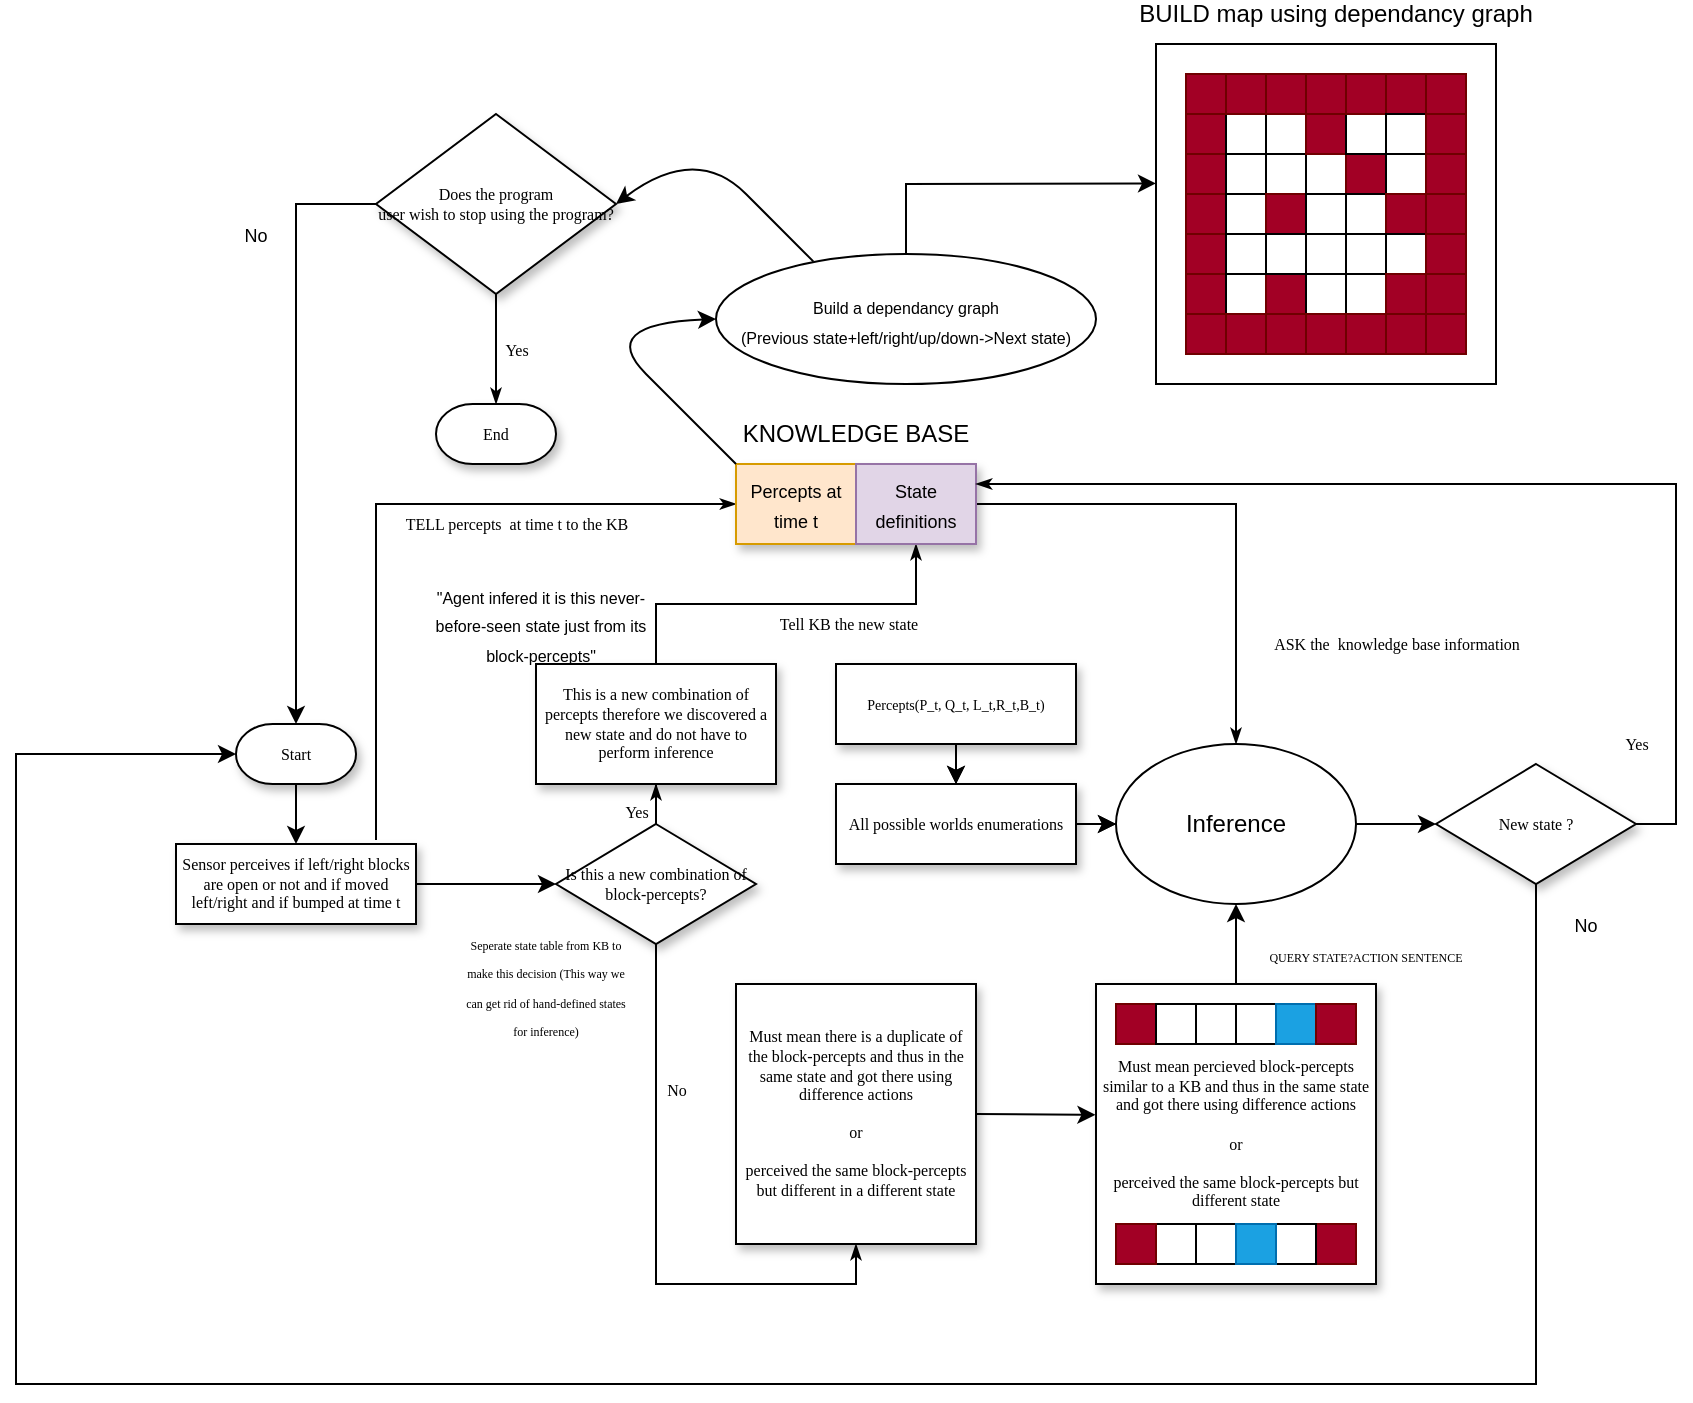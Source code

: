 <mxfile version="13.6.2" type="device"><diagram name="Page-1" id="edf60f1a-56cd-e834-aa8a-f176f3a09ee4"><mxGraphModel dx="974" dy="1485" grid="1" gridSize="10" guides="1" tooltips="1" connect="1" arrows="1" fold="1" page="1" pageScale="1" pageWidth="1100" pageHeight="850" background="#ffffff" math="0" shadow="0"><root><mxCell id="0"/><mxCell id="1" parent="0"/><mxCell id="60e70716793133e9-33" value="Yes" style="edgeStyle=orthogonalEdgeStyle;rounded=0;html=1;labelBackgroundColor=none;startSize=5;endArrow=classicThin;endFill=1;endSize=5;jettySize=auto;orthogonalLoop=1;strokeWidth=1;fontFamily=Verdana;fontSize=8;entryX=0.5;entryY=1;entryDx=0;entryDy=0;" parent="1" source="60e70716793133e9-5" target="8ehL38W8PpX47Vig3ZxC-15" edge="1"><mxGeometry x="-0.778" y="10" relative="1" as="geometry"><mxPoint as="offset"/><mxPoint x="500" y="260" as="targetPoint"/><Array as="points"/></mxGeometry></mxCell><mxCell id="60e70716793133e9-5" value="Is this a new combination of block-percepts?" style="rhombus;whiteSpace=wrap;html=1;rounded=0;shadow=1;labelBackgroundColor=none;strokeWidth=1;fontFamily=Verdana;fontSize=8;align=center;" parent="1" vertex="1"><mxGeometry x="450" y="320" width="100" height="60" as="geometry"/></mxCell><mxCell id="8ehL38W8PpX47Vig3ZxC-1" value="Sensor perceives if left/right blocks are open or not and if moved left/right and if bumped at time t" style="whiteSpace=wrap;html=1;rounded=0;shadow=1;labelBackgroundColor=none;strokeWidth=1;fontFamily=Verdana;fontSize=8;align=center;" parent="1" vertex="1"><mxGeometry x="260" y="330" width="120" height="40" as="geometry"/></mxCell><mxCell id="8ehL38W8PpX47Vig3ZxC-2" value="" style="endArrow=classic;html=1;exitX=1;exitY=0.5;exitDx=0;exitDy=0;entryX=0;entryY=0.5;entryDx=0;entryDy=0;" parent="1" source="8ehL38W8PpX47Vig3ZxC-1" target="60e70716793133e9-5" edge="1"><mxGeometry width="50" height="50" relative="1" as="geometry"><mxPoint x="260" y="265" as="sourcePoint"/><mxPoint x="310" y="215" as="targetPoint"/></mxGeometry></mxCell><mxCell id="8ehL38W8PpX47Vig3ZxC-13" value="" style="edgeStyle=orthogonalEdgeStyle;rounded=0;orthogonalLoop=1;jettySize=auto;html=1;" parent="1" source="8ehL38W8PpX47Vig3ZxC-11" target="8ehL38W8PpX47Vig3ZxC-1" edge="1"><mxGeometry relative="1" as="geometry"/></mxCell><mxCell id="8ehL38W8PpX47Vig3ZxC-11" value="Start" style="strokeWidth=1;html=1;shape=mxgraph.flowchart.terminator;whiteSpace=wrap;rounded=0;shadow=1;labelBackgroundColor=none;fontFamily=Verdana;fontSize=8;align=center;" parent="1" vertex="1"><mxGeometry x="290" y="270" width="60" height="30" as="geometry"/></mxCell><mxCell id="8ehL38W8PpX47Vig3ZxC-15" value="This is a new combination of percepts therefore we discovered a new state and do not have to perform inference" style="whiteSpace=wrap;html=1;rounded=0;shadow=1;labelBackgroundColor=none;strokeWidth=1;fontFamily=Verdana;fontSize=8;align=center;" parent="1" vertex="1"><mxGeometry x="440" y="240" width="120" height="60" as="geometry"/></mxCell><mxCell id="8ehL38W8PpX47Vig3ZxC-16" value="" style="whiteSpace=wrap;html=1;rounded=0;shadow=1;labelBackgroundColor=none;strokeWidth=1;fontFamily=Verdana;fontSize=8;align=center;" parent="1" vertex="1"><mxGeometry x="540" y="140" width="120" height="40" as="geometry"/></mxCell><mxCell id="8ehL38W8PpX47Vig3ZxC-20" value="Tell KB the new state" style="edgeStyle=orthogonalEdgeStyle;rounded=0;html=1;labelBackgroundColor=none;startSize=5;endArrow=classicThin;endFill=1;endSize=5;jettySize=auto;orthogonalLoop=1;strokeWidth=1;fontFamily=Verdana;fontSize=8;entryX=0.75;entryY=1;entryDx=0;entryDy=0;exitX=0.5;exitY=0;exitDx=0;exitDy=0;" parent="1" source="8ehL38W8PpX47Vig3ZxC-15" target="8ehL38W8PpX47Vig3ZxC-16" edge="1"><mxGeometry x="0.32" y="-10" relative="1" as="geometry"><mxPoint as="offset"/><mxPoint x="580" y="230" as="sourcePoint"/><mxPoint x="580" y="190" as="targetPoint"/><Array as="points"/></mxGeometry></mxCell><mxCell id="8ehL38W8PpX47Vig3ZxC-25" value="No" style="edgeStyle=orthogonalEdgeStyle;rounded=0;html=1;labelBackgroundColor=none;startSize=5;endArrow=classicThin;endFill=1;endSize=5;jettySize=auto;orthogonalLoop=1;strokeWidth=1;fontFamily=Verdana;fontSize=8;exitX=0.5;exitY=1;exitDx=0;exitDy=0;entryX=0.5;entryY=1;entryDx=0;entryDy=0;" parent="1" source="60e70716793133e9-5" target="8ehL38W8PpX47Vig3ZxC-26" edge="1"><mxGeometry x="-0.5" y="10" relative="1" as="geometry"><mxPoint as="offset"/><mxPoint x="530" y="550" as="sourcePoint"/><mxPoint x="600" y="485" as="targetPoint"/><Array as="points"><mxPoint x="500" y="550"/><mxPoint x="600" y="550"/></Array></mxGeometry></mxCell><mxCell id="8ehL38W8PpX47Vig3ZxC-26" value="Must mean there is a duplicate of the block-percepts and thus in the same state and got there using difference actions &lt;br&gt;&lt;br&gt;or &lt;br&gt;&lt;br&gt;perceived the same block-percepts but different in a different state" style="whiteSpace=wrap;html=1;rounded=0;shadow=1;labelBackgroundColor=none;strokeWidth=1;fontFamily=Verdana;fontSize=8;align=center;" parent="1" vertex="1"><mxGeometry x="540" y="400" width="120" height="130" as="geometry"/></mxCell><mxCell id="8ehL38W8PpX47Vig3ZxC-48" style="edgeStyle=orthogonalEdgeStyle;rounded=0;orthogonalLoop=1;jettySize=auto;html=1;exitX=1;exitY=0.5;exitDx=0;exitDy=0;entryX=0;entryY=0.5;entryDx=0;entryDy=0;" parent="1" source="8ehL38W8PpX47Vig3ZxC-27" target="8ehL38W8PpX47Vig3ZxC-47" edge="1"><mxGeometry relative="1" as="geometry"/></mxCell><mxCell id="8ehL38W8PpX47Vig3ZxC-27" value="Inference" style="ellipse;whiteSpace=wrap;html=1;" parent="1" vertex="1"><mxGeometry x="730" y="280" width="120" height="80" as="geometry"/></mxCell><mxCell id="8ehL38W8PpX47Vig3ZxC-28" value="" style="endArrow=classic;html=1;entryX=0;entryY=0.5;entryDx=0;entryDy=0;" parent="1" target="8ehL38W8PpX47Vig3ZxC-27" edge="1"><mxGeometry width="50" height="50" relative="1" as="geometry"><mxPoint x="690" y="320" as="sourcePoint"/><mxPoint x="690" y="290" as="targetPoint"/></mxGeometry></mxCell><mxCell id="8ehL38W8PpX47Vig3ZxC-30" value="" style="edgeStyle=orthogonalEdgeStyle;rounded=0;orthogonalLoop=1;jettySize=auto;html=1;exitX=1;exitY=0.5;exitDx=0;exitDy=0;" parent="1" source="8ehL38W8PpX47Vig3ZxC-29" target="8ehL38W8PpX47Vig3ZxC-27" edge="1"><mxGeometry relative="1" as="geometry"/></mxCell><mxCell id="8ehL38W8PpX47Vig3ZxC-29" value="All possible worlds enumerations" style="whiteSpace=wrap;html=1;rounded=0;shadow=1;labelBackgroundColor=none;strokeWidth=1;fontFamily=Verdana;fontSize=8;align=center;" parent="1" vertex="1"><mxGeometry x="590" y="300" width="120" height="40" as="geometry"/></mxCell><mxCell id="8ehL38W8PpX47Vig3ZxC-32" value="Yes" style="edgeStyle=orthogonalEdgeStyle;rounded=0;html=1;labelBackgroundColor=none;startSize=5;endArrow=classicThin;endFill=1;endSize=5;jettySize=auto;orthogonalLoop=1;strokeWidth=1;fontFamily=Verdana;fontSize=8;entryX=0.5;entryY=0;entryDx=0;entryDy=0;exitX=1;exitY=0.5;exitDx=0;exitDy=0;" parent="1" source="8ehL38W8PpX47Vig3ZxC-16" target="8ehL38W8PpX47Vig3ZxC-27" edge="1"><mxGeometry x="1" y="200" relative="1" as="geometry"><mxPoint as="offset"/><mxPoint x="730" y="218.6" as="sourcePoint"/><mxPoint x="792.56" y="160.0" as="targetPoint"/><Array as="points"/></mxGeometry></mxCell><mxCell id="8ehL38W8PpX47Vig3ZxC-35" value="TELL percepts&amp;nbsp; at time t to the KB" style="edgeStyle=orthogonalEdgeStyle;rounded=0;html=1;labelBackgroundColor=none;startSize=5;endArrow=classicThin;endFill=1;endSize=5;jettySize=auto;orthogonalLoop=1;strokeWidth=1;fontFamily=Verdana;fontSize=8;entryX=0;entryY=0.5;entryDx=0;entryDy=0;" parent="1" target="8ehL38W8PpX47Vig3ZxC-16" edge="1"><mxGeometry x="0.369" y="-10" relative="1" as="geometry"><mxPoint as="offset"/><mxPoint x="360" y="328" as="sourcePoint"/><mxPoint x="422.56" y="160.0" as="targetPoint"/><Array as="points"><mxPoint x="360" y="160"/></Array></mxGeometry></mxCell><mxCell id="8ehL38W8PpX47Vig3ZxC-36" value="&lt;font style=&quot;font-size: 6px&quot; face=&quot;Verdana&quot;&gt;Seperate state table from KB to make this decision (This way we can get rid of hand-defined states for inference)&lt;/font&gt;" style="text;html=1;strokeColor=none;fillColor=none;align=center;verticalAlign=middle;whiteSpace=wrap;rounded=0;" parent="1" vertex="1"><mxGeometry x="400" y="370" width="90" height="60" as="geometry"/></mxCell><mxCell id="8ehL38W8PpX47Vig3ZxC-37" value="" style="endArrow=classic;html=1;entryX=0.5;entryY=0;entryDx=0;entryDy=0;" parent="1" target="8ehL38W8PpX47Vig3ZxC-29" edge="1"><mxGeometry width="50" height="50" relative="1" as="geometry"><mxPoint x="650" y="260" as="sourcePoint"/><mxPoint x="680" y="230" as="targetPoint"/></mxGeometry></mxCell><mxCell id="8ehL38W8PpX47Vig3ZxC-39" value="" style="edgeStyle=orthogonalEdgeStyle;rounded=0;orthogonalLoop=1;jettySize=auto;html=1;" parent="1" source="8ehL38W8PpX47Vig3ZxC-38" target="8ehL38W8PpX47Vig3ZxC-29" edge="1"><mxGeometry relative="1" as="geometry"/></mxCell><mxCell id="8ehL38W8PpX47Vig3ZxC-38" value="&lt;font style=&quot;font-size: 7px&quot;&gt;Percepts(P_t, Q_t, L_t,R_t,B_t)&lt;/font&gt;" style="whiteSpace=wrap;html=1;rounded=0;shadow=1;labelBackgroundColor=none;strokeWidth=1;fontFamily=Verdana;fontSize=8;align=center;" parent="1" vertex="1"><mxGeometry x="590" y="240" width="120" height="40" as="geometry"/></mxCell><mxCell id="8ehL38W8PpX47Vig3ZxC-40" value="KNOWLEDGE BASE" style="text;html=1;strokeColor=none;fillColor=none;align=center;verticalAlign=middle;whiteSpace=wrap;rounded=0;" parent="1" vertex="1"><mxGeometry x="535" y="120" width="130" height="10" as="geometry"/></mxCell><mxCell id="8ehL38W8PpX47Vig3ZxC-42" value="&lt;font style=&quot;font-size: 9px&quot;&gt;Percepts at time t&lt;/font&gt;" style="rounded=0;whiteSpace=wrap;html=1;fillColor=#ffe6cc;strokeColor=#d79b00;" parent="1" vertex="1"><mxGeometry x="540" y="140" width="60" height="40" as="geometry"/></mxCell><mxCell id="8ehL38W8PpX47Vig3ZxC-43" value="&lt;font style=&quot;font-size: 9px&quot;&gt;State definitions&lt;/font&gt;" style="rounded=0;whiteSpace=wrap;html=1;fillColor=#e1d5e7;strokeColor=#9673a6;" parent="1" vertex="1"><mxGeometry x="600" y="140" width="60" height="40" as="geometry"/></mxCell><mxCell id="8ehL38W8PpX47Vig3ZxC-44" value="" style="endArrow=classic;html=1;exitX=1;exitY=0.5;exitDx=0;exitDy=0;entryX=-0.002;entryY=0.436;entryDx=0;entryDy=0;entryPerimeter=0;" parent="1" source="8ehL38W8PpX47Vig3ZxC-26" target="8ehL38W8PpX47Vig3ZxC-45" edge="1"><mxGeometry width="50" height="50" relative="1" as="geometry"><mxPoint x="780" y="470" as="sourcePoint"/><mxPoint x="830" y="420" as="targetPoint"/></mxGeometry></mxCell><mxCell id="8ehL38W8PpX47Vig3ZxC-45" value="Must mean percieved block-percepts similar to a KB and thus in the same state and got there using difference actions &lt;br&gt;&lt;br&gt;or &lt;br&gt;&lt;br&gt;perceived the same block-percepts but different state" style="whiteSpace=wrap;html=1;rounded=0;shadow=1;labelBackgroundColor=none;strokeWidth=1;fontFamily=Verdana;fontSize=8;align=center;" parent="1" vertex="1"><mxGeometry x="720" y="400" width="140" height="150" as="geometry"/></mxCell><mxCell id="8ehL38W8PpX47Vig3ZxC-46" value="" style="endArrow=classic;html=1;exitX=0.5;exitY=0;exitDx=0;exitDy=0;entryX=0.5;entryY=1;entryDx=0;entryDy=0;" parent="1" source="8ehL38W8PpX47Vig3ZxC-45" target="8ehL38W8PpX47Vig3ZxC-27" edge="1"><mxGeometry width="50" height="50" relative="1" as="geometry"><mxPoint x="850" y="390" as="sourcePoint"/><mxPoint x="900" y="340" as="targetPoint"/></mxGeometry></mxCell><mxCell id="8ehL38W8PpX47Vig3ZxC-47" value="New state ?" style="rhombus;whiteSpace=wrap;html=1;rounded=0;shadow=1;labelBackgroundColor=none;strokeWidth=1;fontFamily=Verdana;fontSize=8;align=center;" parent="1" vertex="1"><mxGeometry x="890" y="290" width="100" height="60" as="geometry"/></mxCell><mxCell id="8ehL38W8PpX47Vig3ZxC-49" value="" style="rounded=0;whiteSpace=wrap;html=1;" parent="1" vertex="1"><mxGeometry x="730" y="410" width="120" height="20" as="geometry"/></mxCell><mxCell id="8ehL38W8PpX47Vig3ZxC-50" value="" style="whiteSpace=wrap;html=1;aspect=fixed;fillColor=#a20025;strokeColor=#6F0000;fontColor=#ffffff;" parent="1" vertex="1"><mxGeometry x="730" y="410" width="20" height="20" as="geometry"/></mxCell><mxCell id="8ehL38W8PpX47Vig3ZxC-51" value="" style="whiteSpace=wrap;html=1;aspect=fixed;" parent="1" vertex="1"><mxGeometry x="750" y="410" width="20" height="20" as="geometry"/></mxCell><mxCell id="8ehL38W8PpX47Vig3ZxC-52" value="" style="whiteSpace=wrap;html=1;aspect=fixed;" parent="1" vertex="1"><mxGeometry x="770" y="410" width="20" height="20" as="geometry"/></mxCell><mxCell id="8ehL38W8PpX47Vig3ZxC-53" value="" style="whiteSpace=wrap;html=1;aspect=fixed;" parent="1" vertex="1"><mxGeometry x="790" y="410" width="20" height="20" as="geometry"/></mxCell><mxCell id="8ehL38W8PpX47Vig3ZxC-54" value="" style="whiteSpace=wrap;html=1;aspect=fixed;fillColor=#1ba1e2;strokeColor=#006EAF;fontColor=#ffffff;" parent="1" vertex="1"><mxGeometry x="810" y="410" width="20" height="20" as="geometry"/></mxCell><mxCell id="8ehL38W8PpX47Vig3ZxC-55" value="" style="whiteSpace=wrap;html=1;aspect=fixed;fillColor=#a20025;strokeColor=#6F0000;fontColor=#ffffff;" parent="1" vertex="1"><mxGeometry x="830" y="410" width="20" height="20" as="geometry"/></mxCell><mxCell id="8ehL38W8PpX47Vig3ZxC-56" value="" style="whiteSpace=wrap;html=1;aspect=fixed;fillColor=#a20025;strokeColor=#6F0000;fontColor=#ffffff;" parent="1" vertex="1"><mxGeometry x="830" y="520" width="20" height="20" as="geometry"/></mxCell><mxCell id="8ehL38W8PpX47Vig3ZxC-57" value="" style="whiteSpace=wrap;html=1;aspect=fixed;" parent="1" vertex="1"><mxGeometry x="810" y="520" width="20" height="20" as="geometry"/></mxCell><mxCell id="8ehL38W8PpX47Vig3ZxC-58" value="" style="whiteSpace=wrap;html=1;aspect=fixed;" parent="1" vertex="1"><mxGeometry x="770" y="520" width="20" height="20" as="geometry"/></mxCell><mxCell id="8ehL38W8PpX47Vig3ZxC-59" value="" style="whiteSpace=wrap;html=1;aspect=fixed;" parent="1" vertex="1"><mxGeometry x="750" y="520" width="20" height="20" as="geometry"/></mxCell><mxCell id="8ehL38W8PpX47Vig3ZxC-60" value="" style="whiteSpace=wrap;html=1;aspect=fixed;fillColor=#a20025;strokeColor=#6F0000;fontColor=#ffffff;" parent="1" vertex="1"><mxGeometry x="730" y="520" width="20" height="20" as="geometry"/></mxCell><mxCell id="8ehL38W8PpX47Vig3ZxC-61" value="" style="whiteSpace=wrap;html=1;aspect=fixed;fillColor=#1ba1e2;strokeColor=#006EAF;fontColor=#ffffff;" parent="1" vertex="1"><mxGeometry x="790" y="520" width="20" height="20" as="geometry"/></mxCell><mxCell id="8ehL38W8PpX47Vig3ZxC-62" value="" style="whiteSpace=wrap;html=1;aspect=fixed;" parent="1" vertex="1"><mxGeometry x="750" y="-70" width="170" height="170" as="geometry"/></mxCell><mxCell id="8ehL38W8PpX47Vig3ZxC-63" value="BUILD map using dependancy graph" style="text;html=1;strokeColor=none;fillColor=none;align=center;verticalAlign=middle;whiteSpace=wrap;rounded=0;" parent="1" vertex="1"><mxGeometry x="735" y="-90" width="210" height="10" as="geometry"/></mxCell><mxCell id="8ehL38W8PpX47Vig3ZxC-64" value="" style="whiteSpace=wrap;html=1;aspect=fixed;fillColor=#a20025;strokeColor=#6F0000;fontColor=#ffffff;" parent="1" vertex="1"><mxGeometry x="765" y="-15" width="20" height="20" as="geometry"/></mxCell><mxCell id="8ehL38W8PpX47Vig3ZxC-65" value="" style="whiteSpace=wrap;html=1;aspect=fixed;fillColor=#a20025;strokeColor=#6F0000;fontColor=#ffffff;" parent="1" vertex="1"><mxGeometry x="765" y="5" width="20" height="20" as="geometry"/></mxCell><mxCell id="8ehL38W8PpX47Vig3ZxC-66" value="" style="whiteSpace=wrap;html=1;aspect=fixed;fillColor=#a20025;strokeColor=#6F0000;fontColor=#ffffff;" parent="1" vertex="1"><mxGeometry x="765" y="25" width="20" height="20" as="geometry"/></mxCell><mxCell id="8ehL38W8PpX47Vig3ZxC-67" value="" style="whiteSpace=wrap;html=1;aspect=fixed;fillColor=#a20025;strokeColor=#6F0000;fontColor=#ffffff;" parent="1" vertex="1"><mxGeometry x="765" y="45" width="20" height="20" as="geometry"/></mxCell><mxCell id="8ehL38W8PpX47Vig3ZxC-68" value="" style="whiteSpace=wrap;html=1;aspect=fixed;fillColor=#a20025;strokeColor=#6F0000;fontColor=#ffffff;" parent="1" vertex="1"><mxGeometry x="765" y="65" width="20" height="20" as="geometry"/></mxCell><mxCell id="8ehL38W8PpX47Vig3ZxC-69" value="" style="whiteSpace=wrap;html=1;aspect=fixed;" parent="1" vertex="1"><mxGeometry x="785" y="-15" width="20" height="20" as="geometry"/></mxCell><mxCell id="8ehL38W8PpX47Vig3ZxC-70" value="" style="whiteSpace=wrap;html=1;aspect=fixed;" parent="1" vertex="1"><mxGeometry x="785" y="5" width="20" height="20" as="geometry"/></mxCell><mxCell id="8ehL38W8PpX47Vig3ZxC-71" value="" style="whiteSpace=wrap;html=1;aspect=fixed;" parent="1" vertex="1"><mxGeometry x="785" y="45" width="20" height="20" as="geometry"/></mxCell><mxCell id="8ehL38W8PpX47Vig3ZxC-72" value="" style="whiteSpace=wrap;html=1;aspect=fixed;fillColor=#a20025;strokeColor=#6F0000;fontColor=#ffffff;" parent="1" vertex="1"><mxGeometry x="785" y="65" width="20" height="20" as="geometry"/></mxCell><mxCell id="8ehL38W8PpX47Vig3ZxC-73" value="" style="whiteSpace=wrap;html=1;aspect=fixed;" parent="1" vertex="1"><mxGeometry x="785" y="25" width="20" height="20" as="geometry"/></mxCell><mxCell id="8ehL38W8PpX47Vig3ZxC-74" value="" style="whiteSpace=wrap;html=1;aspect=fixed;" parent="1" vertex="1"><mxGeometry x="805" y="-15" width="20" height="20" as="geometry"/></mxCell><mxCell id="8ehL38W8PpX47Vig3ZxC-75" value="" style="whiteSpace=wrap;html=1;aspect=fixed;fillColor=#a20025;strokeColor=#6F0000;fontColor=#ffffff;" parent="1" vertex="1"><mxGeometry x="805" y="5" width="20" height="20" as="geometry"/></mxCell><mxCell id="8ehL38W8PpX47Vig3ZxC-76" value="" style="whiteSpace=wrap;html=1;aspect=fixed;fillColor=#a20025;strokeColor=#6F0000;fontColor=#ffffff;" parent="1" vertex="1"><mxGeometry x="805" y="45" width="20" height="20" as="geometry"/></mxCell><mxCell id="8ehL38W8PpX47Vig3ZxC-77" value="" style="whiteSpace=wrap;html=1;aspect=fixed;fillColor=#a20025;strokeColor=#6F0000;fontColor=#ffffff;" parent="1" vertex="1"><mxGeometry x="805" y="65" width="20" height="20" as="geometry"/></mxCell><mxCell id="8ehL38W8PpX47Vig3ZxC-78" value="" style="whiteSpace=wrap;html=1;aspect=fixed;" parent="1" vertex="1"><mxGeometry x="805" y="25" width="20" height="20" as="geometry"/></mxCell><mxCell id="8ehL38W8PpX47Vig3ZxC-79" value="" style="whiteSpace=wrap;html=1;aspect=fixed;" parent="1" vertex="1"><mxGeometry x="825" y="-15" width="20" height="20" as="geometry"/></mxCell><mxCell id="8ehL38W8PpX47Vig3ZxC-80" value="" style="whiteSpace=wrap;html=1;aspect=fixed;" parent="1" vertex="1"><mxGeometry x="825" y="45" width="20" height="20" as="geometry"/></mxCell><mxCell id="8ehL38W8PpX47Vig3ZxC-81" value="" style="whiteSpace=wrap;html=1;aspect=fixed;fillColor=#a20025;strokeColor=#6F0000;fontColor=#ffffff;" parent="1" vertex="1"><mxGeometry x="825" y="65" width="20" height="20" as="geometry"/></mxCell><mxCell id="8ehL38W8PpX47Vig3ZxC-82" value="" style="whiteSpace=wrap;html=1;aspect=fixed;" parent="1" vertex="1"><mxGeometry x="825" y="25" width="20" height="20" as="geometry"/></mxCell><mxCell id="8ehL38W8PpX47Vig3ZxC-83" value="" style="whiteSpace=wrap;html=1;aspect=fixed;" parent="1" vertex="1"><mxGeometry x="825" y="5" width="20" height="20" as="geometry"/></mxCell><mxCell id="8ehL38W8PpX47Vig3ZxC-84" value="" style="whiteSpace=wrap;html=1;aspect=fixed;fillColor=#a20025;strokeColor=#6F0000;fontColor=#ffffff;" parent="1" vertex="1"><mxGeometry x="845" y="-15" width="20" height="20" as="geometry"/></mxCell><mxCell id="8ehL38W8PpX47Vig3ZxC-85" value="" style="whiteSpace=wrap;html=1;aspect=fixed;" parent="1" vertex="1"><mxGeometry x="845" y="45" width="20" height="20" as="geometry"/></mxCell><mxCell id="8ehL38W8PpX47Vig3ZxC-86" value="" style="whiteSpace=wrap;html=1;aspect=fixed;fillColor=#a20025;strokeColor=#6F0000;fontColor=#ffffff;" parent="1" vertex="1"><mxGeometry x="845" y="65" width="20" height="20" as="geometry"/></mxCell><mxCell id="8ehL38W8PpX47Vig3ZxC-87" value="" style="whiteSpace=wrap;html=1;aspect=fixed;" parent="1" vertex="1"><mxGeometry x="845" y="25" width="20" height="20" as="geometry"/></mxCell><mxCell id="8ehL38W8PpX47Vig3ZxC-88" value="" style="whiteSpace=wrap;html=1;aspect=fixed;" parent="1" vertex="1"><mxGeometry x="845" y="5" width="20" height="20" as="geometry"/></mxCell><mxCell id="8ehL38W8PpX47Vig3ZxC-94" value="" style="whiteSpace=wrap;html=1;aspect=fixed;fillColor=#a20025;strokeColor=#6F0000;fontColor=#ffffff;" parent="1" vertex="1"><mxGeometry x="765" y="-35" width="20" height="20" as="geometry"/></mxCell><mxCell id="8ehL38W8PpX47Vig3ZxC-95" value="" style="whiteSpace=wrap;html=1;aspect=fixed;" parent="1" vertex="1"><mxGeometry x="785" y="-35" width="20" height="20" as="geometry"/></mxCell><mxCell id="8ehL38W8PpX47Vig3ZxC-96" value="" style="whiteSpace=wrap;html=1;aspect=fixed;" parent="1" vertex="1"><mxGeometry x="805" y="-35" width="20" height="20" as="geometry"/></mxCell><mxCell id="8ehL38W8PpX47Vig3ZxC-97" value="" style="whiteSpace=wrap;html=1;aspect=fixed;fillColor=#a20025;strokeColor=#6F0000;fontColor=#ffffff;" parent="1" vertex="1"><mxGeometry x="825" y="-35" width="20" height="20" as="geometry"/></mxCell><mxCell id="8ehL38W8PpX47Vig3ZxC-98" value="" style="whiteSpace=wrap;html=1;aspect=fixed;" parent="1" vertex="1"><mxGeometry x="845" y="-35" width="20" height="20" as="geometry"/></mxCell><mxCell id="8ehL38W8PpX47Vig3ZxC-99" value="" style="whiteSpace=wrap;html=1;aspect=fixed;fillColor=#a20025;strokeColor=#6F0000;fontColor=#ffffff;" parent="1" vertex="1"><mxGeometry x="765" y="-55" width="20" height="20" as="geometry"/></mxCell><mxCell id="8ehL38W8PpX47Vig3ZxC-100" value="" style="whiteSpace=wrap;html=1;aspect=fixed;fillColor=#a20025;strokeColor=#6F0000;fontColor=#ffffff;" parent="1" vertex="1"><mxGeometry x="785" y="-55" width="20" height="20" as="geometry"/></mxCell><mxCell id="8ehL38W8PpX47Vig3ZxC-101" value="" style="whiteSpace=wrap;html=1;aspect=fixed;fillColor=#a20025;strokeColor=#6F0000;fontColor=#ffffff;" parent="1" vertex="1"><mxGeometry x="805" y="-55" width="20" height="20" as="geometry"/></mxCell><mxCell id="8ehL38W8PpX47Vig3ZxC-102" value="" style="whiteSpace=wrap;html=1;aspect=fixed;fillColor=#a20025;strokeColor=#6F0000;fontColor=#ffffff;" parent="1" vertex="1"><mxGeometry x="825" y="-55" width="20" height="20" as="geometry"/></mxCell><mxCell id="8ehL38W8PpX47Vig3ZxC-103" value="" style="whiteSpace=wrap;html=1;aspect=fixed;fillColor=#a20025;strokeColor=#6F0000;fontColor=#ffffff;" parent="1" vertex="1"><mxGeometry x="845" y="-55" width="20" height="20" as="geometry"/></mxCell><mxCell id="8ehL38W8PpX47Vig3ZxC-104" value="" style="whiteSpace=wrap;html=1;aspect=fixed;fillColor=#a20025;strokeColor=#6F0000;fontColor=#ffffff;" parent="1" vertex="1"><mxGeometry x="865" y="-55" width="20" height="20" as="geometry"/></mxCell><mxCell id="8ehL38W8PpX47Vig3ZxC-105" value="" style="whiteSpace=wrap;html=1;aspect=fixed;" parent="1" vertex="1"><mxGeometry x="865" y="-35" width="20" height="20" as="geometry"/></mxCell><mxCell id="8ehL38W8PpX47Vig3ZxC-106" value="" style="whiteSpace=wrap;html=1;aspect=fixed;" parent="1" vertex="1"><mxGeometry x="865" y="-15" width="20" height="20" as="geometry"/></mxCell><mxCell id="8ehL38W8PpX47Vig3ZxC-107" value="" style="whiteSpace=wrap;html=1;aspect=fixed;fillColor=#a20025;strokeColor=#6F0000;fontColor=#ffffff;" parent="1" vertex="1"><mxGeometry x="865" y="5" width="20" height="20" as="geometry"/></mxCell><mxCell id="8ehL38W8PpX47Vig3ZxC-108" value="" style="whiteSpace=wrap;html=1;aspect=fixed;" parent="1" vertex="1"><mxGeometry x="865" y="25" width="20" height="20" as="geometry"/></mxCell><mxCell id="8ehL38W8PpX47Vig3ZxC-109" value="" style="whiteSpace=wrap;html=1;aspect=fixed;fillColor=#a20025;strokeColor=#6F0000;fontColor=#ffffff;" parent="1" vertex="1"><mxGeometry x="865" y="45" width="20" height="20" as="geometry"/></mxCell><mxCell id="8ehL38W8PpX47Vig3ZxC-110" value="" style="whiteSpace=wrap;html=1;aspect=fixed;fillColor=#a20025;strokeColor=#6F0000;fontColor=#ffffff;" parent="1" vertex="1"><mxGeometry x="865" y="65" width="20" height="20" as="geometry"/></mxCell><mxCell id="8ehL38W8PpX47Vig3ZxC-111" value="" style="whiteSpace=wrap;html=1;aspect=fixed;fillColor=#a20025;strokeColor=#6F0000;fontColor=#ffffff;" parent="1" vertex="1"><mxGeometry x="885" y="-35" width="20" height="20" as="geometry"/></mxCell><mxCell id="8ehL38W8PpX47Vig3ZxC-112" value="" style="whiteSpace=wrap;html=1;aspect=fixed;fillColor=#a20025;strokeColor=#6F0000;fontColor=#ffffff;" parent="1" vertex="1"><mxGeometry x="885" y="-55" width="20" height="20" as="geometry"/></mxCell><mxCell id="8ehL38W8PpX47Vig3ZxC-113" value="" style="whiteSpace=wrap;html=1;aspect=fixed;fillColor=#a20025;strokeColor=#6F0000;fontColor=#ffffff;" parent="1" vertex="1"><mxGeometry x="885" y="-15" width="20" height="20" as="geometry"/></mxCell><mxCell id="8ehL38W8PpX47Vig3ZxC-114" value="" style="whiteSpace=wrap;html=1;aspect=fixed;fillColor=#a20025;strokeColor=#6F0000;fontColor=#ffffff;" parent="1" vertex="1"><mxGeometry x="885" y="5" width="20" height="20" as="geometry"/></mxCell><mxCell id="8ehL38W8PpX47Vig3ZxC-115" value="" style="whiteSpace=wrap;html=1;aspect=fixed;fillColor=#a20025;strokeColor=#6F0000;fontColor=#ffffff;" parent="1" vertex="1"><mxGeometry x="885" y="25" width="20" height="20" as="geometry"/></mxCell><mxCell id="8ehL38W8PpX47Vig3ZxC-116" value="" style="whiteSpace=wrap;html=1;aspect=fixed;fillColor=#a20025;strokeColor=#6F0000;fontColor=#ffffff;" parent="1" vertex="1"><mxGeometry x="885" y="45" width="20" height="20" as="geometry"/></mxCell><mxCell id="8ehL38W8PpX47Vig3ZxC-117" value="" style="whiteSpace=wrap;html=1;aspect=fixed;fillColor=#a20025;strokeColor=#6F0000;fontColor=#ffffff;" parent="1" vertex="1"><mxGeometry x="885" y="65" width="20" height="20" as="geometry"/></mxCell><mxCell id="8ehL38W8PpX47Vig3ZxC-118" value="&lt;font style=&quot;font-size: 8px&quot;&gt;Build a dependancy graph &lt;br&gt;(Previous state+left/right/up/down-&amp;gt;Next state)&lt;/font&gt;" style="ellipse;whiteSpace=wrap;html=1;" parent="1" vertex="1"><mxGeometry x="530" y="35" width="190" height="65" as="geometry"/></mxCell><mxCell id="8ehL38W8PpX47Vig3ZxC-119" value="" style="curved=1;endArrow=classic;html=1;exitX=0;exitY=0;exitDx=0;exitDy=0;entryX=0;entryY=0.5;entryDx=0;entryDy=0;" parent="1" source="8ehL38W8PpX47Vig3ZxC-42" target="8ehL38W8PpX47Vig3ZxC-118" edge="1"><mxGeometry width="50" height="50" relative="1" as="geometry"><mxPoint x="470" y="120" as="sourcePoint"/><mxPoint x="520" y="70" as="targetPoint"/><Array as="points"><mxPoint x="520" y="120"/><mxPoint x="470" y="70"/></Array></mxGeometry></mxCell><mxCell id="8ehL38W8PpX47Vig3ZxC-120" value="" style="endArrow=classic;html=1;entryX=0;entryY=0.41;entryDx=0;entryDy=0;entryPerimeter=0;exitX=0.5;exitY=0;exitDx=0;exitDy=0;rounded=0;" parent="1" source="8ehL38W8PpX47Vig3ZxC-118" target="8ehL38W8PpX47Vig3ZxC-62" edge="1"><mxGeometry width="50" height="50" relative="1" as="geometry"><mxPoint x="695" y="-2" as="sourcePoint"/><mxPoint x="730" y="40" as="targetPoint"/><Array as="points"><mxPoint x="625"/></Array></mxGeometry></mxCell><mxCell id="8ehL38W8PpX47Vig3ZxC-122" value="ASK the&amp;nbsp; knowledge base information" style="edgeStyle=orthogonalEdgeStyle;rounded=0;html=1;labelBackgroundColor=none;startSize=5;endArrow=classicThin;endFill=1;endSize=5;jettySize=auto;orthogonalLoop=1;strokeWidth=1;fontFamily=Verdana;fontSize=8;entryX=1;entryY=0.25;entryDx=0;entryDy=0;exitX=1;exitY=0.5;exitDx=0;exitDy=0;" parent="1" source="8ehL38W8PpX47Vig3ZxC-47" target="8ehL38W8PpX47Vig3ZxC-43" edge="1"><mxGeometry x="0.222" y="80" relative="1" as="geometry"><mxPoint as="offset"/><mxPoint x="880" y="150" as="sourcePoint"/><mxPoint x="1010" y="270" as="targetPoint"/><Array as="points"/></mxGeometry></mxCell><mxCell id="8ehL38W8PpX47Vig3ZxC-123" value="&lt;font style=&quot;font-size: 6px&quot; face=&quot;Verdana&quot;&gt;QUERY STATE?ACTION SENTENCE&lt;/font&gt;" style="text;html=1;strokeColor=none;fillColor=none;align=center;verticalAlign=middle;whiteSpace=wrap;rounded=0;" parent="1" vertex="1"><mxGeometry x="800" y="380" width="110" height="10" as="geometry"/></mxCell><mxCell id="8ehL38W8PpX47Vig3ZxC-127" value="" style="endArrow=classic;html=1;entryX=0;entryY=0.5;entryDx=0;entryDy=0;entryPerimeter=0;exitX=0.5;exitY=1;exitDx=0;exitDy=0;rounded=0;" parent="1" source="8ehL38W8PpX47Vig3ZxC-47" target="8ehL38W8PpX47Vig3ZxC-11" edge="1"><mxGeometry width="50" height="50" relative="1" as="geometry"><mxPoint x="280" y="720" as="sourcePoint"/><mxPoint x="330" y="670" as="targetPoint"/><Array as="points"><mxPoint x="940" y="600"/><mxPoint x="180" y="600"/><mxPoint x="180" y="285"/><mxPoint x="260" y="285"/></Array></mxGeometry></mxCell><mxCell id="8ehL38W8PpX47Vig3ZxC-128" value="&lt;font style=&quot;font-size: 9px&quot;&gt;No&lt;/font&gt;" style="text;html=1;strokeColor=none;fillColor=none;align=center;verticalAlign=middle;whiteSpace=wrap;rounded=0;" parent="1" vertex="1"><mxGeometry x="945" y="360" width="40" height="20" as="geometry"/></mxCell><mxCell id="fAUFUQodvZref7NLup8Q-1" value="End" style="strokeWidth=1;html=1;shape=mxgraph.flowchart.terminator;whiteSpace=wrap;rounded=0;shadow=1;labelBackgroundColor=none;fontFamily=Verdana;fontSize=8;align=center;" vertex="1" parent="1"><mxGeometry x="390" y="110" width="60" height="30" as="geometry"/></mxCell><mxCell id="fAUFUQodvZref7NLup8Q-5" style="edgeStyle=orthogonalEdgeStyle;rounded=0;orthogonalLoop=1;jettySize=auto;html=1;exitX=0;exitY=0.5;exitDx=0;exitDy=0;entryX=0.5;entryY=0;entryDx=0;entryDy=0;entryPerimeter=0;" edge="1" parent="1" source="fAUFUQodvZref7NLup8Q-2" target="8ehL38W8PpX47Vig3ZxC-11"><mxGeometry relative="1" as="geometry"/></mxCell><mxCell id="fAUFUQodvZref7NLup8Q-2" value="Does the program &lt;br&gt;user wish to stop using the program?" style="rhombus;whiteSpace=wrap;html=1;rounded=0;shadow=1;labelBackgroundColor=none;strokeWidth=1;fontFamily=Verdana;fontSize=8;align=center;" vertex="1" parent="1"><mxGeometry x="360" y="-35" width="120" height="90" as="geometry"/></mxCell><mxCell id="fAUFUQodvZref7NLup8Q-3" value="Yes" style="edgeStyle=orthogonalEdgeStyle;rounded=0;html=1;labelBackgroundColor=none;startSize=5;endArrow=classicThin;endFill=1;endSize=5;jettySize=auto;orthogonalLoop=1;strokeWidth=1;fontFamily=Verdana;fontSize=8;exitX=0.5;exitY=1;exitDx=0;exitDy=0;entryX=0.5;entryY=0;entryDx=0;entryDy=0;entryPerimeter=0;" edge="1" source="fAUFUQodvZref7NLup8Q-2" target="fAUFUQodvZref7NLup8Q-1" parent="1"><mxGeometry y="10" relative="1" as="geometry"><mxPoint as="offset"/><mxPoint x="304.97" y="125" as="sourcePoint"/><mxPoint x="394.97" y="125" as="targetPoint"/></mxGeometry></mxCell><mxCell id="fAUFUQodvZref7NLup8Q-6" value="&lt;font style=&quot;font-size: 9px&quot;&gt;No&lt;/font&gt;" style="text;html=1;strokeColor=none;fillColor=none;align=center;verticalAlign=middle;whiteSpace=wrap;rounded=0;" vertex="1" parent="1"><mxGeometry x="280" y="15" width="40" height="20" as="geometry"/></mxCell><mxCell id="fAUFUQodvZref7NLup8Q-7" value="" style="curved=1;endArrow=classic;html=1;exitX=0.256;exitY=0.057;exitDx=0;exitDy=0;exitPerimeter=0;entryX=1;entryY=0.5;entryDx=0;entryDy=0;" edge="1" parent="1" source="8ehL38W8PpX47Vig3ZxC-118" target="fAUFUQodvZref7NLup8Q-2"><mxGeometry width="50" height="50" relative="1" as="geometry"><mxPoint x="520" y="30" as="sourcePoint"/><mxPoint x="570" y="-20" as="targetPoint"/><Array as="points"><mxPoint x="570" y="30"/><mxPoint x="520" y="-20"/></Array></mxGeometry></mxCell><mxCell id="fAUFUQodvZref7NLup8Q-8" value="&lt;font style=&quot;font-size: 8px&quot;&gt;&quot;Agent infered it is this never-before-seen state just from its block-percepts&quot;&lt;/font&gt;" style="text;html=1;strokeColor=none;fillColor=none;align=center;verticalAlign=middle;whiteSpace=wrap;rounded=0;" vertex="1" parent="1"><mxGeometry x="380" y="200" width="125" height="40" as="geometry"/></mxCell></root></mxGraphModel></diagram></mxfile>